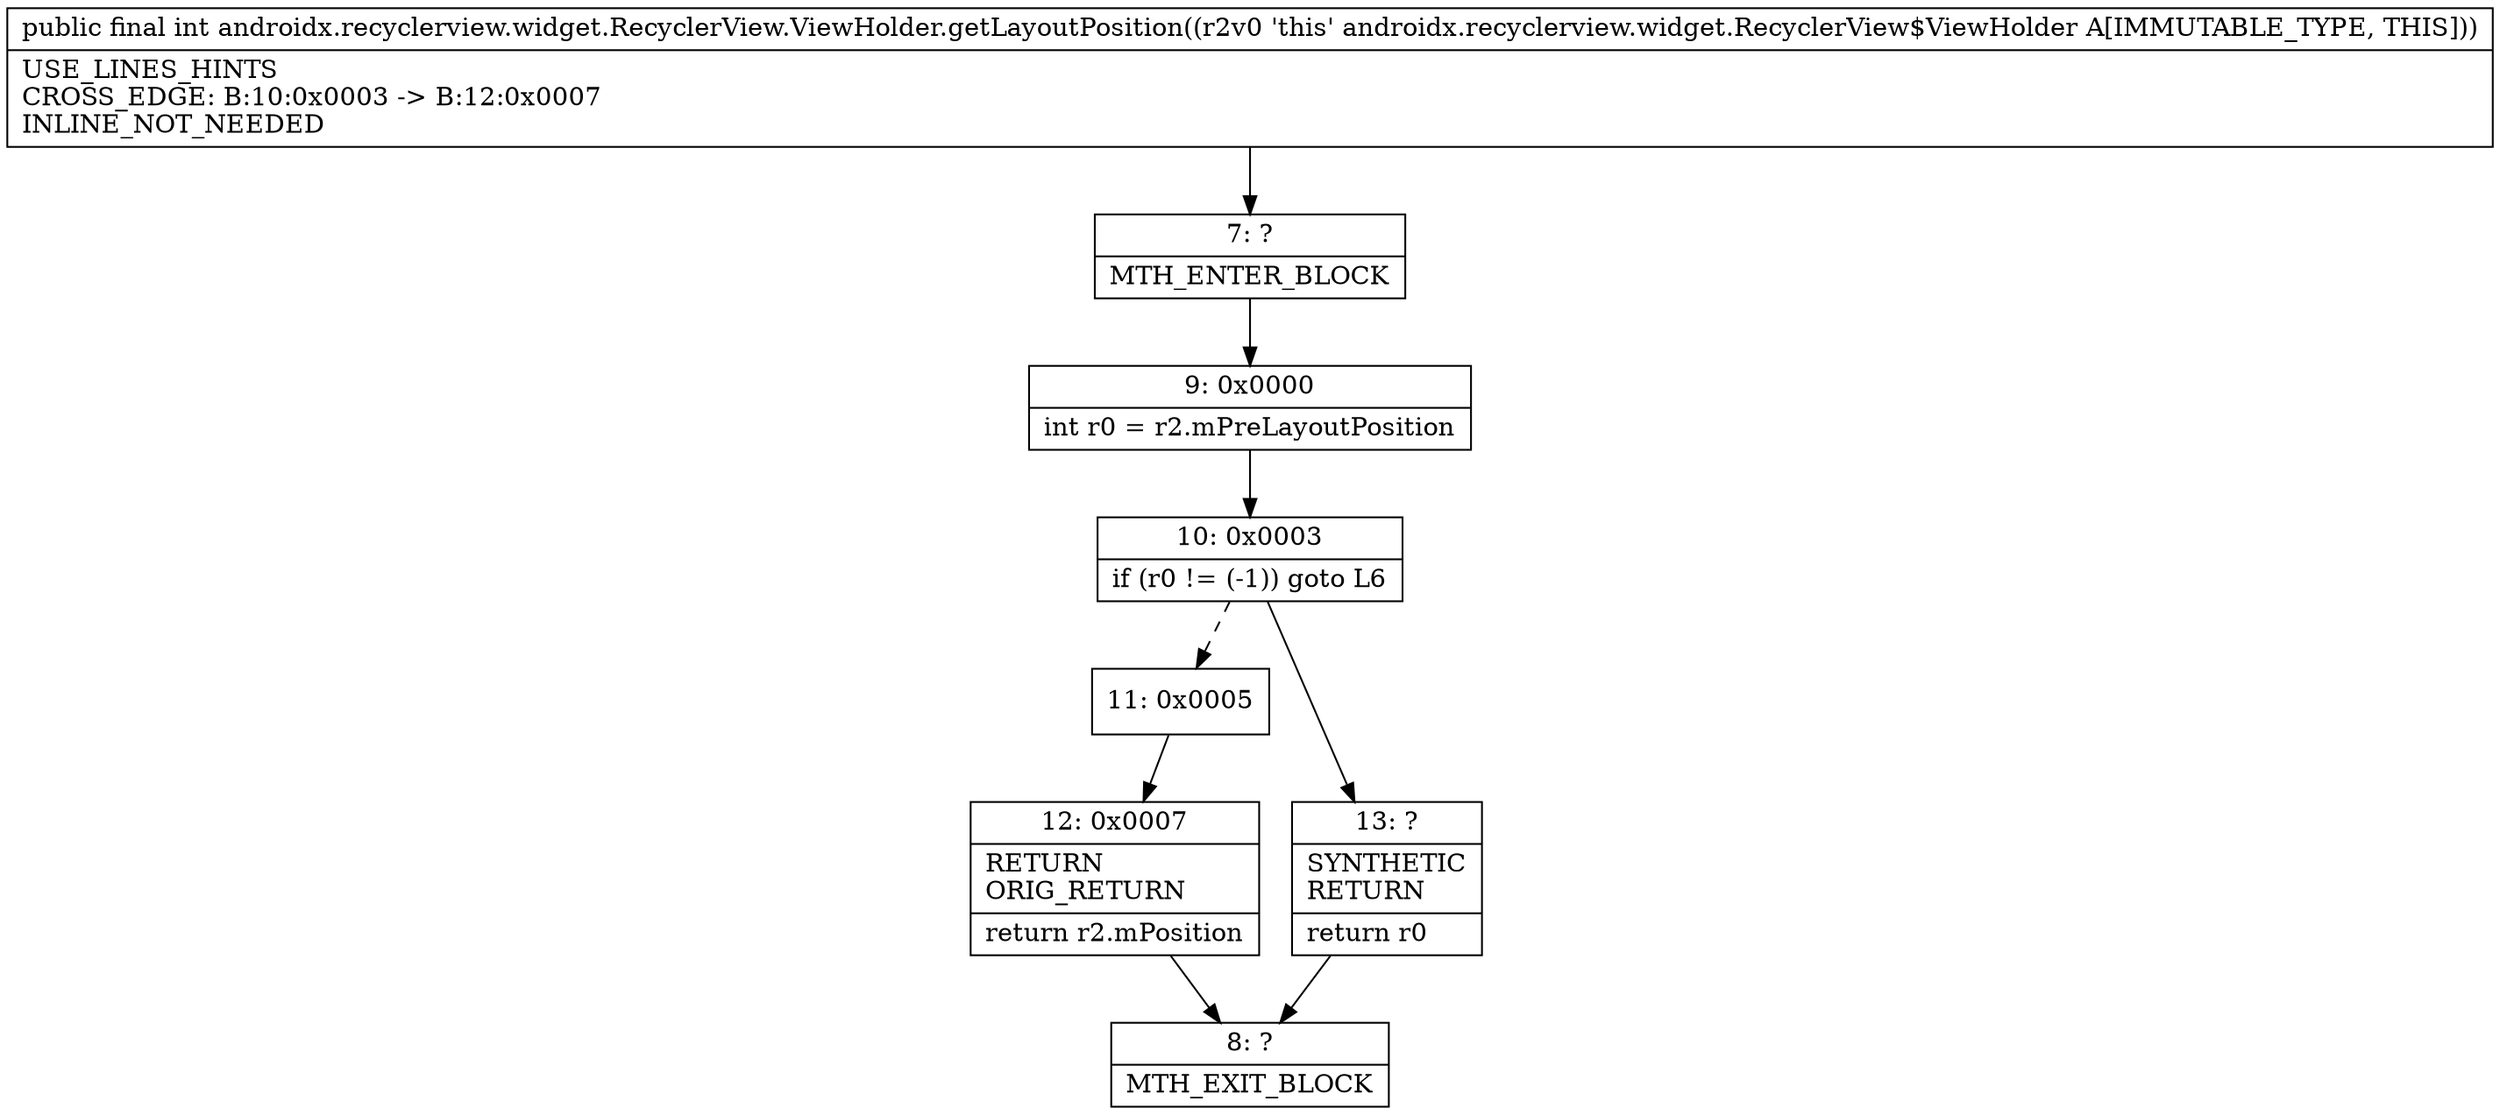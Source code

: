digraph "CFG forandroidx.recyclerview.widget.RecyclerView.ViewHolder.getLayoutPosition()I" {
Node_7 [shape=record,label="{7\:\ ?|MTH_ENTER_BLOCK\l}"];
Node_9 [shape=record,label="{9\:\ 0x0000|int r0 = r2.mPreLayoutPosition\l}"];
Node_10 [shape=record,label="{10\:\ 0x0003|if (r0 != (\-1)) goto L6\l}"];
Node_11 [shape=record,label="{11\:\ 0x0005}"];
Node_12 [shape=record,label="{12\:\ 0x0007|RETURN\lORIG_RETURN\l|return r2.mPosition\l}"];
Node_8 [shape=record,label="{8\:\ ?|MTH_EXIT_BLOCK\l}"];
Node_13 [shape=record,label="{13\:\ ?|SYNTHETIC\lRETURN\l|return r0\l}"];
MethodNode[shape=record,label="{public final int androidx.recyclerview.widget.RecyclerView.ViewHolder.getLayoutPosition((r2v0 'this' androidx.recyclerview.widget.RecyclerView$ViewHolder A[IMMUTABLE_TYPE, THIS]))  | USE_LINES_HINTS\lCROSS_EDGE: B:10:0x0003 \-\> B:12:0x0007\lINLINE_NOT_NEEDED\l}"];
MethodNode -> Node_7;Node_7 -> Node_9;
Node_9 -> Node_10;
Node_10 -> Node_11[style=dashed];
Node_10 -> Node_13;
Node_11 -> Node_12;
Node_12 -> Node_8;
Node_13 -> Node_8;
}

